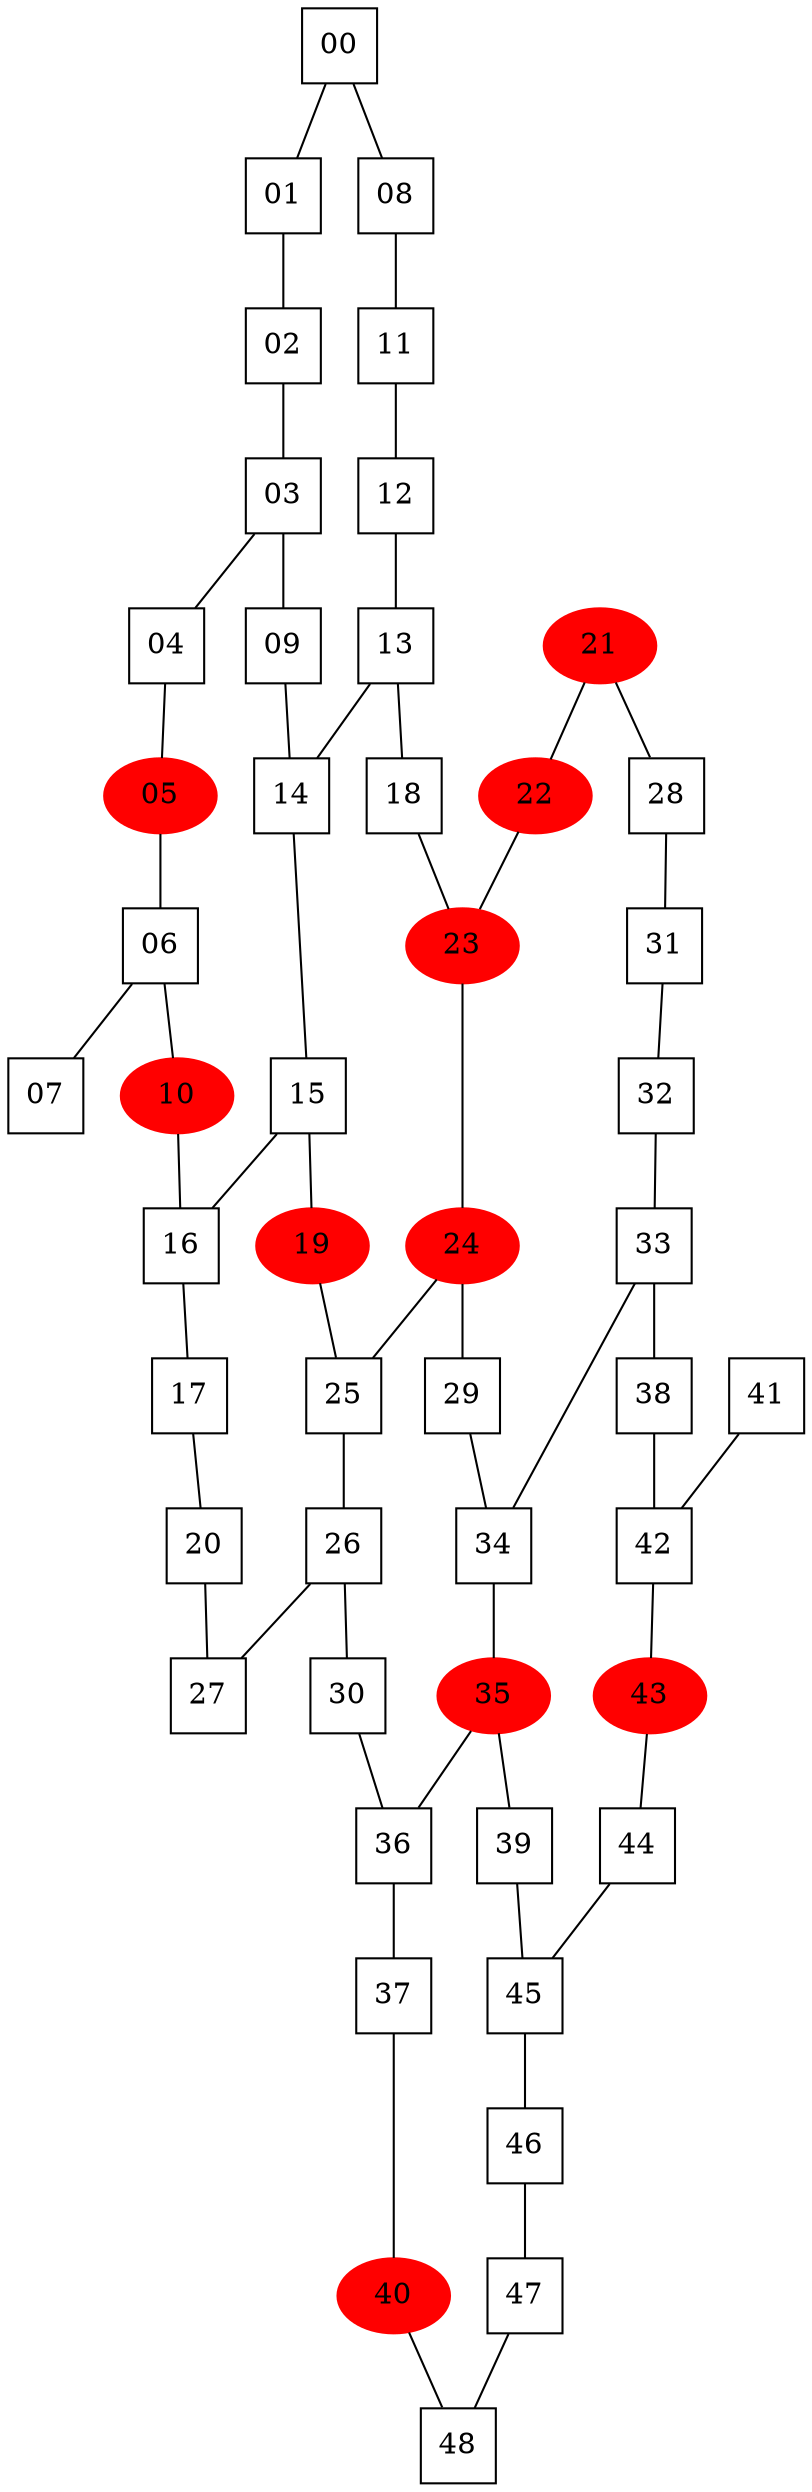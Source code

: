 graph G {
00 [label = 00, type = "virtual", shape="square" ];
01 [label = 01, type = "virtual", shape="square" ];
02 [label = 02, type = "virtual", shape="square" ];
03 [label = 03, type = "virtual", shape="square" ];
04 [label = 04, type = "virtual", shape="square" ];
05 [label = 05, type = "physical", color="red", style="filled"];
06 [label = 06, type = "virtual", shape="square" ];
07 [label = 07, type = "virtual", shape="square" ];
08 [label = 08, type = "virtual", shape="square" ];
09 [label = 09, type = "virtual", shape="square" ];
10 [label = 10, type = "physical", color="red", style="filled"];
11 [label = 11, type = "virtual", shape="square" ];
12 [label = 12, type = "virtual", shape="square" ];
13 [label = 13, type = "virtual", shape="square" ];
14 [label = 14, type = "virtual", shape="square" ];
15 [label = 15, type = "virtual", shape="square" ];
16 [label = 16, type = "virtual", shape="square" ];
17 [label = 17, type = "virtual", shape="square" ];
18 [label = 18, type = "virtual", shape="square" ];
19 [label = 19, type = "physical", color="red", style="filled"];
20 [label = 20, type = "virtual", shape="square" ];
21 [label = 21, type = "physical", color="red", style="filled"];
22 [label = 22, type = "physical", color="red", style="filled"];
23 [label = 23, type = "physical", color="red", style="filled"];
24 [label = 24, type = "physical", color="red", style="filled"];
25 [label = 25, type = "virtual", shape="square" ];
26 [label = 26, type = "virtual", shape="square" ];
27 [label = 27, type = "virtual", shape="square" ];
28 [label = 28, type = "virtual", shape="square" ];
29 [label = 29, type = "virtual", shape="square" ];
30 [label = 30, type = "virtual", shape="square" ];
31 [label = 31, type = "virtual", shape="square" ];
32 [label = 32, type = "virtual", shape="square" ];
33 [label = 33, type = "virtual", shape="square" ];
34 [label = 34, type = "virtual", shape="square" ];
35 [label = 35, type = "physical", color="red", style="filled"];
36 [label = 36, type = "virtual", shape="square" ];
37 [label = 37, type = "virtual", shape="square" ];
38 [label = 38, type = "virtual", shape="square" ];
39 [label = 39, type = "virtual", shape="square" ];
40 [label = 40, type = "physical", color="red", style="filled"];
41 [label = 41, type = "virtual", shape="square" ];
42 [label = 42, type = "virtual", shape="square" ];
43 [label = 43, type = "physical", color="red", style="filled"];
44 [label = 44, type = "virtual", shape="square" ];
45 [label = 45, type = "virtual", shape="square" ];
46 [label = 46, type = "virtual", shape="square" ];
47 [label = 47, type = "virtual", shape="square" ];
48 [label = 48, type = "virtual", shape="square" ];
00 -- 01;
00 -- 08;
01 -- 02;
02 -- 03;
03 -- 04;
03 -- 09;
04 -- 05;
05 -- 06;
06 -- 07;
06 -- 10;
08 -- 11;
09 -- 14;
10 -- 16;
11 -- 12;
12 -- 13;
13 -- 14;
13 -- 18;
14 -- 15;
15 -- 16;
15 -- 19;
16 -- 17;
17 -- 20;
18 -- 23;
19 -- 25;
20 -- 27;
21 -- 22;
21 -- 28;
22 -- 23;
23 -- 24;
24 -- 25;
24 -- 29;
25 -- 26;
26 -- 27;
26 -- 30;
28 -- 31;
29 -- 34;
30 -- 36;
31 -- 32;
32 -- 33;
33 -- 34;
33 -- 38;
34 -- 35;
35 -- 36;
35 -- 39;
36 -- 37;
37 -- 40;
38 -- 42;
39 -- 45;
40 -- 48;
41 -- 42;
42 -- 43;
43 -- 44;
44 -- 45;
45 -- 46;
46 -- 47;
47 -- 48;
}
